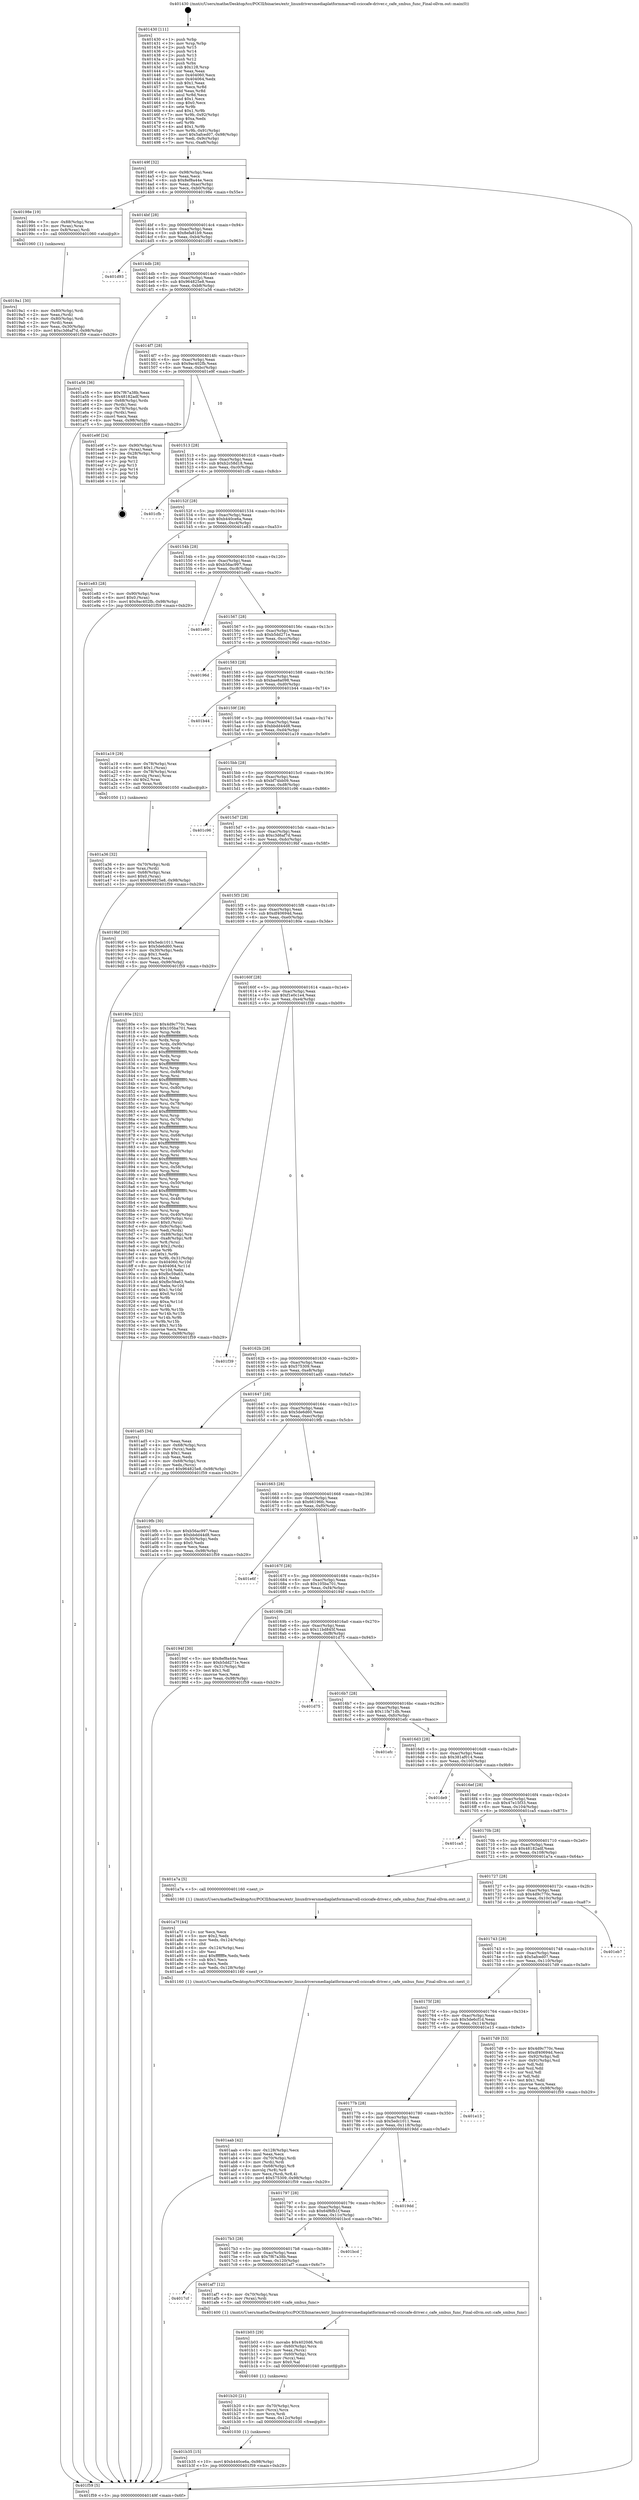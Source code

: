 digraph "0x401430" {
  label = "0x401430 (/mnt/c/Users/mathe/Desktop/tcc/POCII/binaries/extr_linuxdriversmediaplatformmarvell-cciccafe-driver.c_cafe_smbus_func_Final-ollvm.out::main(0))"
  labelloc = "t"
  node[shape=record]

  Entry [label="",width=0.3,height=0.3,shape=circle,fillcolor=black,style=filled]
  "0x40149f" [label="{
     0x40149f [32]\l
     | [instrs]\l
     &nbsp;&nbsp;0x40149f \<+6\>: mov -0x98(%rbp),%eax\l
     &nbsp;&nbsp;0x4014a5 \<+2\>: mov %eax,%ecx\l
     &nbsp;&nbsp;0x4014a7 \<+6\>: sub $0x8ef8a44e,%ecx\l
     &nbsp;&nbsp;0x4014ad \<+6\>: mov %eax,-0xac(%rbp)\l
     &nbsp;&nbsp;0x4014b3 \<+6\>: mov %ecx,-0xb0(%rbp)\l
     &nbsp;&nbsp;0x4014b9 \<+6\>: je 000000000040198e \<main+0x55e\>\l
  }"]
  "0x40198e" [label="{
     0x40198e [19]\l
     | [instrs]\l
     &nbsp;&nbsp;0x40198e \<+7\>: mov -0x88(%rbp),%rax\l
     &nbsp;&nbsp;0x401995 \<+3\>: mov (%rax),%rax\l
     &nbsp;&nbsp;0x401998 \<+4\>: mov 0x8(%rax),%rdi\l
     &nbsp;&nbsp;0x40199c \<+5\>: call 0000000000401060 \<atoi@plt\>\l
     | [calls]\l
     &nbsp;&nbsp;0x401060 \{1\} (unknown)\l
  }"]
  "0x4014bf" [label="{
     0x4014bf [28]\l
     | [instrs]\l
     &nbsp;&nbsp;0x4014bf \<+5\>: jmp 00000000004014c4 \<main+0x94\>\l
     &nbsp;&nbsp;0x4014c4 \<+6\>: mov -0xac(%rbp),%eax\l
     &nbsp;&nbsp;0x4014ca \<+5\>: sub $0x8efa81b9,%eax\l
     &nbsp;&nbsp;0x4014cf \<+6\>: mov %eax,-0xb4(%rbp)\l
     &nbsp;&nbsp;0x4014d5 \<+6\>: je 0000000000401d93 \<main+0x963\>\l
  }"]
  Exit [label="",width=0.3,height=0.3,shape=circle,fillcolor=black,style=filled,peripheries=2]
  "0x401d93" [label="{
     0x401d93\l
  }", style=dashed]
  "0x4014db" [label="{
     0x4014db [28]\l
     | [instrs]\l
     &nbsp;&nbsp;0x4014db \<+5\>: jmp 00000000004014e0 \<main+0xb0\>\l
     &nbsp;&nbsp;0x4014e0 \<+6\>: mov -0xac(%rbp),%eax\l
     &nbsp;&nbsp;0x4014e6 \<+5\>: sub $0x964825e8,%eax\l
     &nbsp;&nbsp;0x4014eb \<+6\>: mov %eax,-0xb8(%rbp)\l
     &nbsp;&nbsp;0x4014f1 \<+6\>: je 0000000000401a56 \<main+0x626\>\l
  }"]
  "0x401b35" [label="{
     0x401b35 [15]\l
     | [instrs]\l
     &nbsp;&nbsp;0x401b35 \<+10\>: movl $0xb440ce6a,-0x98(%rbp)\l
     &nbsp;&nbsp;0x401b3f \<+5\>: jmp 0000000000401f59 \<main+0xb29\>\l
  }"]
  "0x401a56" [label="{
     0x401a56 [36]\l
     | [instrs]\l
     &nbsp;&nbsp;0x401a56 \<+5\>: mov $0x7f67a38b,%eax\l
     &nbsp;&nbsp;0x401a5b \<+5\>: mov $0x48182adf,%ecx\l
     &nbsp;&nbsp;0x401a60 \<+4\>: mov -0x68(%rbp),%rdx\l
     &nbsp;&nbsp;0x401a64 \<+2\>: mov (%rdx),%esi\l
     &nbsp;&nbsp;0x401a66 \<+4\>: mov -0x78(%rbp),%rdx\l
     &nbsp;&nbsp;0x401a6a \<+2\>: cmp (%rdx),%esi\l
     &nbsp;&nbsp;0x401a6c \<+3\>: cmovl %ecx,%eax\l
     &nbsp;&nbsp;0x401a6f \<+6\>: mov %eax,-0x98(%rbp)\l
     &nbsp;&nbsp;0x401a75 \<+5\>: jmp 0000000000401f59 \<main+0xb29\>\l
  }"]
  "0x4014f7" [label="{
     0x4014f7 [28]\l
     | [instrs]\l
     &nbsp;&nbsp;0x4014f7 \<+5\>: jmp 00000000004014fc \<main+0xcc\>\l
     &nbsp;&nbsp;0x4014fc \<+6\>: mov -0xac(%rbp),%eax\l
     &nbsp;&nbsp;0x401502 \<+5\>: sub $0x9ac402fb,%eax\l
     &nbsp;&nbsp;0x401507 \<+6\>: mov %eax,-0xbc(%rbp)\l
     &nbsp;&nbsp;0x40150d \<+6\>: je 0000000000401e9f \<main+0xa6f\>\l
  }"]
  "0x401b20" [label="{
     0x401b20 [21]\l
     | [instrs]\l
     &nbsp;&nbsp;0x401b20 \<+4\>: mov -0x70(%rbp),%rcx\l
     &nbsp;&nbsp;0x401b24 \<+3\>: mov (%rcx),%rcx\l
     &nbsp;&nbsp;0x401b27 \<+3\>: mov %rcx,%rdi\l
     &nbsp;&nbsp;0x401b2a \<+6\>: mov %eax,-0x12c(%rbp)\l
     &nbsp;&nbsp;0x401b30 \<+5\>: call 0000000000401030 \<free@plt\>\l
     | [calls]\l
     &nbsp;&nbsp;0x401030 \{1\} (unknown)\l
  }"]
  "0x401e9f" [label="{
     0x401e9f [24]\l
     | [instrs]\l
     &nbsp;&nbsp;0x401e9f \<+7\>: mov -0x90(%rbp),%rax\l
     &nbsp;&nbsp;0x401ea6 \<+2\>: mov (%rax),%eax\l
     &nbsp;&nbsp;0x401ea8 \<+4\>: lea -0x28(%rbp),%rsp\l
     &nbsp;&nbsp;0x401eac \<+1\>: pop %rbx\l
     &nbsp;&nbsp;0x401ead \<+2\>: pop %r12\l
     &nbsp;&nbsp;0x401eaf \<+2\>: pop %r13\l
     &nbsp;&nbsp;0x401eb1 \<+2\>: pop %r14\l
     &nbsp;&nbsp;0x401eb3 \<+2\>: pop %r15\l
     &nbsp;&nbsp;0x401eb5 \<+1\>: pop %rbp\l
     &nbsp;&nbsp;0x401eb6 \<+1\>: ret\l
  }"]
  "0x401513" [label="{
     0x401513 [28]\l
     | [instrs]\l
     &nbsp;&nbsp;0x401513 \<+5\>: jmp 0000000000401518 \<main+0xe8\>\l
     &nbsp;&nbsp;0x401518 \<+6\>: mov -0xac(%rbp),%eax\l
     &nbsp;&nbsp;0x40151e \<+5\>: sub $0xb2c58d18,%eax\l
     &nbsp;&nbsp;0x401523 \<+6\>: mov %eax,-0xc0(%rbp)\l
     &nbsp;&nbsp;0x401529 \<+6\>: je 0000000000401cfb \<main+0x8cb\>\l
  }"]
  "0x401b03" [label="{
     0x401b03 [29]\l
     | [instrs]\l
     &nbsp;&nbsp;0x401b03 \<+10\>: movabs $0x4020d6,%rdi\l
     &nbsp;&nbsp;0x401b0d \<+4\>: mov -0x60(%rbp),%rcx\l
     &nbsp;&nbsp;0x401b11 \<+2\>: mov %eax,(%rcx)\l
     &nbsp;&nbsp;0x401b13 \<+4\>: mov -0x60(%rbp),%rcx\l
     &nbsp;&nbsp;0x401b17 \<+2\>: mov (%rcx),%esi\l
     &nbsp;&nbsp;0x401b19 \<+2\>: mov $0x0,%al\l
     &nbsp;&nbsp;0x401b1b \<+5\>: call 0000000000401040 \<printf@plt\>\l
     | [calls]\l
     &nbsp;&nbsp;0x401040 \{1\} (unknown)\l
  }"]
  "0x401cfb" [label="{
     0x401cfb\l
  }", style=dashed]
  "0x40152f" [label="{
     0x40152f [28]\l
     | [instrs]\l
     &nbsp;&nbsp;0x40152f \<+5\>: jmp 0000000000401534 \<main+0x104\>\l
     &nbsp;&nbsp;0x401534 \<+6\>: mov -0xac(%rbp),%eax\l
     &nbsp;&nbsp;0x40153a \<+5\>: sub $0xb440ce6a,%eax\l
     &nbsp;&nbsp;0x40153f \<+6\>: mov %eax,-0xc4(%rbp)\l
     &nbsp;&nbsp;0x401545 \<+6\>: je 0000000000401e83 \<main+0xa53\>\l
  }"]
  "0x4017cf" [label="{
     0x4017cf\l
  }", style=dashed]
  "0x401e83" [label="{
     0x401e83 [28]\l
     | [instrs]\l
     &nbsp;&nbsp;0x401e83 \<+7\>: mov -0x90(%rbp),%rax\l
     &nbsp;&nbsp;0x401e8a \<+6\>: movl $0x0,(%rax)\l
     &nbsp;&nbsp;0x401e90 \<+10\>: movl $0x9ac402fb,-0x98(%rbp)\l
     &nbsp;&nbsp;0x401e9a \<+5\>: jmp 0000000000401f59 \<main+0xb29\>\l
  }"]
  "0x40154b" [label="{
     0x40154b [28]\l
     | [instrs]\l
     &nbsp;&nbsp;0x40154b \<+5\>: jmp 0000000000401550 \<main+0x120\>\l
     &nbsp;&nbsp;0x401550 \<+6\>: mov -0xac(%rbp),%eax\l
     &nbsp;&nbsp;0x401556 \<+5\>: sub $0xb56ac997,%eax\l
     &nbsp;&nbsp;0x40155b \<+6\>: mov %eax,-0xc8(%rbp)\l
     &nbsp;&nbsp;0x401561 \<+6\>: je 0000000000401e60 \<main+0xa30\>\l
  }"]
  "0x401af7" [label="{
     0x401af7 [12]\l
     | [instrs]\l
     &nbsp;&nbsp;0x401af7 \<+4\>: mov -0x70(%rbp),%rax\l
     &nbsp;&nbsp;0x401afb \<+3\>: mov (%rax),%rdi\l
     &nbsp;&nbsp;0x401afe \<+5\>: call 0000000000401400 \<cafe_smbus_func\>\l
     | [calls]\l
     &nbsp;&nbsp;0x401400 \{1\} (/mnt/c/Users/mathe/Desktop/tcc/POCII/binaries/extr_linuxdriversmediaplatformmarvell-cciccafe-driver.c_cafe_smbus_func_Final-ollvm.out::cafe_smbus_func)\l
  }"]
  "0x401e60" [label="{
     0x401e60\l
  }", style=dashed]
  "0x401567" [label="{
     0x401567 [28]\l
     | [instrs]\l
     &nbsp;&nbsp;0x401567 \<+5\>: jmp 000000000040156c \<main+0x13c\>\l
     &nbsp;&nbsp;0x40156c \<+6\>: mov -0xac(%rbp),%eax\l
     &nbsp;&nbsp;0x401572 \<+5\>: sub $0xb5dd271e,%eax\l
     &nbsp;&nbsp;0x401577 \<+6\>: mov %eax,-0xcc(%rbp)\l
     &nbsp;&nbsp;0x40157d \<+6\>: je 000000000040196d \<main+0x53d\>\l
  }"]
  "0x4017b3" [label="{
     0x4017b3 [28]\l
     | [instrs]\l
     &nbsp;&nbsp;0x4017b3 \<+5\>: jmp 00000000004017b8 \<main+0x388\>\l
     &nbsp;&nbsp;0x4017b8 \<+6\>: mov -0xac(%rbp),%eax\l
     &nbsp;&nbsp;0x4017be \<+5\>: sub $0x7f67a38b,%eax\l
     &nbsp;&nbsp;0x4017c3 \<+6\>: mov %eax,-0x120(%rbp)\l
     &nbsp;&nbsp;0x4017c9 \<+6\>: je 0000000000401af7 \<main+0x6c7\>\l
  }"]
  "0x40196d" [label="{
     0x40196d\l
  }", style=dashed]
  "0x401583" [label="{
     0x401583 [28]\l
     | [instrs]\l
     &nbsp;&nbsp;0x401583 \<+5\>: jmp 0000000000401588 \<main+0x158\>\l
     &nbsp;&nbsp;0x401588 \<+6\>: mov -0xac(%rbp),%eax\l
     &nbsp;&nbsp;0x40158e \<+5\>: sub $0xbae8a098,%eax\l
     &nbsp;&nbsp;0x401593 \<+6\>: mov %eax,-0xd0(%rbp)\l
     &nbsp;&nbsp;0x401599 \<+6\>: je 0000000000401b44 \<main+0x714\>\l
  }"]
  "0x401bcd" [label="{
     0x401bcd\l
  }", style=dashed]
  "0x401b44" [label="{
     0x401b44\l
  }", style=dashed]
  "0x40159f" [label="{
     0x40159f [28]\l
     | [instrs]\l
     &nbsp;&nbsp;0x40159f \<+5\>: jmp 00000000004015a4 \<main+0x174\>\l
     &nbsp;&nbsp;0x4015a4 \<+6\>: mov -0xac(%rbp),%eax\l
     &nbsp;&nbsp;0x4015aa \<+5\>: sub $0xbbdd44d8,%eax\l
     &nbsp;&nbsp;0x4015af \<+6\>: mov %eax,-0xd4(%rbp)\l
     &nbsp;&nbsp;0x4015b5 \<+6\>: je 0000000000401a19 \<main+0x5e9\>\l
  }"]
  "0x401797" [label="{
     0x401797 [28]\l
     | [instrs]\l
     &nbsp;&nbsp;0x401797 \<+5\>: jmp 000000000040179c \<main+0x36c\>\l
     &nbsp;&nbsp;0x40179c \<+6\>: mov -0xac(%rbp),%eax\l
     &nbsp;&nbsp;0x4017a2 \<+5\>: sub $0x64f6fb1f,%eax\l
     &nbsp;&nbsp;0x4017a7 \<+6\>: mov %eax,-0x11c(%rbp)\l
     &nbsp;&nbsp;0x4017ad \<+6\>: je 0000000000401bcd \<main+0x79d\>\l
  }"]
  "0x401a19" [label="{
     0x401a19 [29]\l
     | [instrs]\l
     &nbsp;&nbsp;0x401a19 \<+4\>: mov -0x78(%rbp),%rax\l
     &nbsp;&nbsp;0x401a1d \<+6\>: movl $0x1,(%rax)\l
     &nbsp;&nbsp;0x401a23 \<+4\>: mov -0x78(%rbp),%rax\l
     &nbsp;&nbsp;0x401a27 \<+3\>: movslq (%rax),%rax\l
     &nbsp;&nbsp;0x401a2a \<+4\>: shl $0x2,%rax\l
     &nbsp;&nbsp;0x401a2e \<+3\>: mov %rax,%rdi\l
     &nbsp;&nbsp;0x401a31 \<+5\>: call 0000000000401050 \<malloc@plt\>\l
     | [calls]\l
     &nbsp;&nbsp;0x401050 \{1\} (unknown)\l
  }"]
  "0x4015bb" [label="{
     0x4015bb [28]\l
     | [instrs]\l
     &nbsp;&nbsp;0x4015bb \<+5\>: jmp 00000000004015c0 \<main+0x190\>\l
     &nbsp;&nbsp;0x4015c0 \<+6\>: mov -0xac(%rbp),%eax\l
     &nbsp;&nbsp;0x4015c6 \<+5\>: sub $0xbf74bb09,%eax\l
     &nbsp;&nbsp;0x4015cb \<+6\>: mov %eax,-0xd8(%rbp)\l
     &nbsp;&nbsp;0x4015d1 \<+6\>: je 0000000000401c96 \<main+0x866\>\l
  }"]
  "0x4019dd" [label="{
     0x4019dd\l
  }", style=dashed]
  "0x401c96" [label="{
     0x401c96\l
  }", style=dashed]
  "0x4015d7" [label="{
     0x4015d7 [28]\l
     | [instrs]\l
     &nbsp;&nbsp;0x4015d7 \<+5\>: jmp 00000000004015dc \<main+0x1ac\>\l
     &nbsp;&nbsp;0x4015dc \<+6\>: mov -0xac(%rbp),%eax\l
     &nbsp;&nbsp;0x4015e2 \<+5\>: sub $0xc3d6af7d,%eax\l
     &nbsp;&nbsp;0x4015e7 \<+6\>: mov %eax,-0xdc(%rbp)\l
     &nbsp;&nbsp;0x4015ed \<+6\>: je 00000000004019bf \<main+0x58f\>\l
  }"]
  "0x40177b" [label="{
     0x40177b [28]\l
     | [instrs]\l
     &nbsp;&nbsp;0x40177b \<+5\>: jmp 0000000000401780 \<main+0x350\>\l
     &nbsp;&nbsp;0x401780 \<+6\>: mov -0xac(%rbp),%eax\l
     &nbsp;&nbsp;0x401786 \<+5\>: sub $0x5edc1011,%eax\l
     &nbsp;&nbsp;0x40178b \<+6\>: mov %eax,-0x118(%rbp)\l
     &nbsp;&nbsp;0x401791 \<+6\>: je 00000000004019dd \<main+0x5ad\>\l
  }"]
  "0x4019bf" [label="{
     0x4019bf [30]\l
     | [instrs]\l
     &nbsp;&nbsp;0x4019bf \<+5\>: mov $0x5edc1011,%eax\l
     &nbsp;&nbsp;0x4019c4 \<+5\>: mov $0x5de6d60,%ecx\l
     &nbsp;&nbsp;0x4019c9 \<+3\>: mov -0x30(%rbp),%edx\l
     &nbsp;&nbsp;0x4019cc \<+3\>: cmp $0x1,%edx\l
     &nbsp;&nbsp;0x4019cf \<+3\>: cmovl %ecx,%eax\l
     &nbsp;&nbsp;0x4019d2 \<+6\>: mov %eax,-0x98(%rbp)\l
     &nbsp;&nbsp;0x4019d8 \<+5\>: jmp 0000000000401f59 \<main+0xb29\>\l
  }"]
  "0x4015f3" [label="{
     0x4015f3 [28]\l
     | [instrs]\l
     &nbsp;&nbsp;0x4015f3 \<+5\>: jmp 00000000004015f8 \<main+0x1c8\>\l
     &nbsp;&nbsp;0x4015f8 \<+6\>: mov -0xac(%rbp),%eax\l
     &nbsp;&nbsp;0x4015fe \<+5\>: sub $0xdf40694d,%eax\l
     &nbsp;&nbsp;0x401603 \<+6\>: mov %eax,-0xe0(%rbp)\l
     &nbsp;&nbsp;0x401609 \<+6\>: je 000000000040180e \<main+0x3de\>\l
  }"]
  "0x401e13" [label="{
     0x401e13\l
  }", style=dashed]
  "0x40180e" [label="{
     0x40180e [321]\l
     | [instrs]\l
     &nbsp;&nbsp;0x40180e \<+5\>: mov $0x4d9c770c,%eax\l
     &nbsp;&nbsp;0x401813 \<+5\>: mov $0x105ba701,%ecx\l
     &nbsp;&nbsp;0x401818 \<+3\>: mov %rsp,%rdx\l
     &nbsp;&nbsp;0x40181b \<+4\>: add $0xfffffffffffffff0,%rdx\l
     &nbsp;&nbsp;0x40181f \<+3\>: mov %rdx,%rsp\l
     &nbsp;&nbsp;0x401822 \<+7\>: mov %rdx,-0x90(%rbp)\l
     &nbsp;&nbsp;0x401829 \<+3\>: mov %rsp,%rdx\l
     &nbsp;&nbsp;0x40182c \<+4\>: add $0xfffffffffffffff0,%rdx\l
     &nbsp;&nbsp;0x401830 \<+3\>: mov %rdx,%rsp\l
     &nbsp;&nbsp;0x401833 \<+3\>: mov %rsp,%rsi\l
     &nbsp;&nbsp;0x401836 \<+4\>: add $0xfffffffffffffff0,%rsi\l
     &nbsp;&nbsp;0x40183a \<+3\>: mov %rsi,%rsp\l
     &nbsp;&nbsp;0x40183d \<+7\>: mov %rsi,-0x88(%rbp)\l
     &nbsp;&nbsp;0x401844 \<+3\>: mov %rsp,%rsi\l
     &nbsp;&nbsp;0x401847 \<+4\>: add $0xfffffffffffffff0,%rsi\l
     &nbsp;&nbsp;0x40184b \<+3\>: mov %rsi,%rsp\l
     &nbsp;&nbsp;0x40184e \<+4\>: mov %rsi,-0x80(%rbp)\l
     &nbsp;&nbsp;0x401852 \<+3\>: mov %rsp,%rsi\l
     &nbsp;&nbsp;0x401855 \<+4\>: add $0xfffffffffffffff0,%rsi\l
     &nbsp;&nbsp;0x401859 \<+3\>: mov %rsi,%rsp\l
     &nbsp;&nbsp;0x40185c \<+4\>: mov %rsi,-0x78(%rbp)\l
     &nbsp;&nbsp;0x401860 \<+3\>: mov %rsp,%rsi\l
     &nbsp;&nbsp;0x401863 \<+4\>: add $0xfffffffffffffff0,%rsi\l
     &nbsp;&nbsp;0x401867 \<+3\>: mov %rsi,%rsp\l
     &nbsp;&nbsp;0x40186a \<+4\>: mov %rsi,-0x70(%rbp)\l
     &nbsp;&nbsp;0x40186e \<+3\>: mov %rsp,%rsi\l
     &nbsp;&nbsp;0x401871 \<+4\>: add $0xfffffffffffffff0,%rsi\l
     &nbsp;&nbsp;0x401875 \<+3\>: mov %rsi,%rsp\l
     &nbsp;&nbsp;0x401878 \<+4\>: mov %rsi,-0x68(%rbp)\l
     &nbsp;&nbsp;0x40187c \<+3\>: mov %rsp,%rsi\l
     &nbsp;&nbsp;0x40187f \<+4\>: add $0xfffffffffffffff0,%rsi\l
     &nbsp;&nbsp;0x401883 \<+3\>: mov %rsi,%rsp\l
     &nbsp;&nbsp;0x401886 \<+4\>: mov %rsi,-0x60(%rbp)\l
     &nbsp;&nbsp;0x40188a \<+3\>: mov %rsp,%rsi\l
     &nbsp;&nbsp;0x40188d \<+4\>: add $0xfffffffffffffff0,%rsi\l
     &nbsp;&nbsp;0x401891 \<+3\>: mov %rsi,%rsp\l
     &nbsp;&nbsp;0x401894 \<+4\>: mov %rsi,-0x58(%rbp)\l
     &nbsp;&nbsp;0x401898 \<+3\>: mov %rsp,%rsi\l
     &nbsp;&nbsp;0x40189b \<+4\>: add $0xfffffffffffffff0,%rsi\l
     &nbsp;&nbsp;0x40189f \<+3\>: mov %rsi,%rsp\l
     &nbsp;&nbsp;0x4018a2 \<+4\>: mov %rsi,-0x50(%rbp)\l
     &nbsp;&nbsp;0x4018a6 \<+3\>: mov %rsp,%rsi\l
     &nbsp;&nbsp;0x4018a9 \<+4\>: add $0xfffffffffffffff0,%rsi\l
     &nbsp;&nbsp;0x4018ad \<+3\>: mov %rsi,%rsp\l
     &nbsp;&nbsp;0x4018b0 \<+4\>: mov %rsi,-0x48(%rbp)\l
     &nbsp;&nbsp;0x4018b4 \<+3\>: mov %rsp,%rsi\l
     &nbsp;&nbsp;0x4018b7 \<+4\>: add $0xfffffffffffffff0,%rsi\l
     &nbsp;&nbsp;0x4018bb \<+3\>: mov %rsi,%rsp\l
     &nbsp;&nbsp;0x4018be \<+4\>: mov %rsi,-0x40(%rbp)\l
     &nbsp;&nbsp;0x4018c2 \<+7\>: mov -0x90(%rbp),%rsi\l
     &nbsp;&nbsp;0x4018c9 \<+6\>: movl $0x0,(%rsi)\l
     &nbsp;&nbsp;0x4018cf \<+6\>: mov -0x9c(%rbp),%edi\l
     &nbsp;&nbsp;0x4018d5 \<+2\>: mov %edi,(%rdx)\l
     &nbsp;&nbsp;0x4018d7 \<+7\>: mov -0x88(%rbp),%rsi\l
     &nbsp;&nbsp;0x4018de \<+7\>: mov -0xa8(%rbp),%r8\l
     &nbsp;&nbsp;0x4018e5 \<+3\>: mov %r8,(%rsi)\l
     &nbsp;&nbsp;0x4018e8 \<+3\>: cmpl $0x2,(%rdx)\l
     &nbsp;&nbsp;0x4018eb \<+4\>: setne %r9b\l
     &nbsp;&nbsp;0x4018ef \<+4\>: and $0x1,%r9b\l
     &nbsp;&nbsp;0x4018f3 \<+4\>: mov %r9b,-0x31(%rbp)\l
     &nbsp;&nbsp;0x4018f7 \<+8\>: mov 0x404060,%r10d\l
     &nbsp;&nbsp;0x4018ff \<+8\>: mov 0x404064,%r11d\l
     &nbsp;&nbsp;0x401907 \<+3\>: mov %r10d,%ebx\l
     &nbsp;&nbsp;0x40190a \<+6\>: sub $0xfbc59a63,%ebx\l
     &nbsp;&nbsp;0x401910 \<+3\>: sub $0x1,%ebx\l
     &nbsp;&nbsp;0x401913 \<+6\>: add $0xfbc59a63,%ebx\l
     &nbsp;&nbsp;0x401919 \<+4\>: imul %ebx,%r10d\l
     &nbsp;&nbsp;0x40191d \<+4\>: and $0x1,%r10d\l
     &nbsp;&nbsp;0x401921 \<+4\>: cmp $0x0,%r10d\l
     &nbsp;&nbsp;0x401925 \<+4\>: sete %r9b\l
     &nbsp;&nbsp;0x401929 \<+4\>: cmp $0xa,%r11d\l
     &nbsp;&nbsp;0x40192d \<+4\>: setl %r14b\l
     &nbsp;&nbsp;0x401931 \<+3\>: mov %r9b,%r15b\l
     &nbsp;&nbsp;0x401934 \<+3\>: and %r14b,%r15b\l
     &nbsp;&nbsp;0x401937 \<+3\>: xor %r14b,%r9b\l
     &nbsp;&nbsp;0x40193a \<+3\>: or %r9b,%r15b\l
     &nbsp;&nbsp;0x40193d \<+4\>: test $0x1,%r15b\l
     &nbsp;&nbsp;0x401941 \<+3\>: cmovne %ecx,%eax\l
     &nbsp;&nbsp;0x401944 \<+6\>: mov %eax,-0x98(%rbp)\l
     &nbsp;&nbsp;0x40194a \<+5\>: jmp 0000000000401f59 \<main+0xb29\>\l
  }"]
  "0x40160f" [label="{
     0x40160f [28]\l
     | [instrs]\l
     &nbsp;&nbsp;0x40160f \<+5\>: jmp 0000000000401614 \<main+0x1e4\>\l
     &nbsp;&nbsp;0x401614 \<+6\>: mov -0xac(%rbp),%eax\l
     &nbsp;&nbsp;0x40161a \<+5\>: sub $0xf1e0c1e4,%eax\l
     &nbsp;&nbsp;0x40161f \<+6\>: mov %eax,-0xe4(%rbp)\l
     &nbsp;&nbsp;0x401625 \<+6\>: je 0000000000401f39 \<main+0xb09\>\l
  }"]
  "0x401aab" [label="{
     0x401aab [42]\l
     | [instrs]\l
     &nbsp;&nbsp;0x401aab \<+6\>: mov -0x128(%rbp),%ecx\l
     &nbsp;&nbsp;0x401ab1 \<+3\>: imul %eax,%ecx\l
     &nbsp;&nbsp;0x401ab4 \<+4\>: mov -0x70(%rbp),%rdi\l
     &nbsp;&nbsp;0x401ab8 \<+3\>: mov (%rdi),%rdi\l
     &nbsp;&nbsp;0x401abb \<+4\>: mov -0x68(%rbp),%r8\l
     &nbsp;&nbsp;0x401abf \<+3\>: movslq (%r8),%r8\l
     &nbsp;&nbsp;0x401ac2 \<+4\>: mov %ecx,(%rdi,%r8,4)\l
     &nbsp;&nbsp;0x401ac6 \<+10\>: movl $0x575309,-0x98(%rbp)\l
     &nbsp;&nbsp;0x401ad0 \<+5\>: jmp 0000000000401f59 \<main+0xb29\>\l
  }"]
  "0x401f39" [label="{
     0x401f39\l
  }", style=dashed]
  "0x40162b" [label="{
     0x40162b [28]\l
     | [instrs]\l
     &nbsp;&nbsp;0x40162b \<+5\>: jmp 0000000000401630 \<main+0x200\>\l
     &nbsp;&nbsp;0x401630 \<+6\>: mov -0xac(%rbp),%eax\l
     &nbsp;&nbsp;0x401636 \<+5\>: sub $0x575309,%eax\l
     &nbsp;&nbsp;0x40163b \<+6\>: mov %eax,-0xe8(%rbp)\l
     &nbsp;&nbsp;0x401641 \<+6\>: je 0000000000401ad5 \<main+0x6a5\>\l
  }"]
  "0x401a7f" [label="{
     0x401a7f [44]\l
     | [instrs]\l
     &nbsp;&nbsp;0x401a7f \<+2\>: xor %ecx,%ecx\l
     &nbsp;&nbsp;0x401a81 \<+5\>: mov $0x2,%edx\l
     &nbsp;&nbsp;0x401a86 \<+6\>: mov %edx,-0x124(%rbp)\l
     &nbsp;&nbsp;0x401a8c \<+1\>: cltd\l
     &nbsp;&nbsp;0x401a8d \<+6\>: mov -0x124(%rbp),%esi\l
     &nbsp;&nbsp;0x401a93 \<+2\>: idiv %esi\l
     &nbsp;&nbsp;0x401a95 \<+6\>: imul $0xfffffffe,%edx,%edx\l
     &nbsp;&nbsp;0x401a9b \<+3\>: sub $0x1,%ecx\l
     &nbsp;&nbsp;0x401a9e \<+2\>: sub %ecx,%edx\l
     &nbsp;&nbsp;0x401aa0 \<+6\>: mov %edx,-0x128(%rbp)\l
     &nbsp;&nbsp;0x401aa6 \<+5\>: call 0000000000401160 \<next_i\>\l
     | [calls]\l
     &nbsp;&nbsp;0x401160 \{1\} (/mnt/c/Users/mathe/Desktop/tcc/POCII/binaries/extr_linuxdriversmediaplatformmarvell-cciccafe-driver.c_cafe_smbus_func_Final-ollvm.out::next_i)\l
  }"]
  "0x401ad5" [label="{
     0x401ad5 [34]\l
     | [instrs]\l
     &nbsp;&nbsp;0x401ad5 \<+2\>: xor %eax,%eax\l
     &nbsp;&nbsp;0x401ad7 \<+4\>: mov -0x68(%rbp),%rcx\l
     &nbsp;&nbsp;0x401adb \<+2\>: mov (%rcx),%edx\l
     &nbsp;&nbsp;0x401add \<+3\>: sub $0x1,%eax\l
     &nbsp;&nbsp;0x401ae0 \<+2\>: sub %eax,%edx\l
     &nbsp;&nbsp;0x401ae2 \<+4\>: mov -0x68(%rbp),%rcx\l
     &nbsp;&nbsp;0x401ae6 \<+2\>: mov %edx,(%rcx)\l
     &nbsp;&nbsp;0x401ae8 \<+10\>: movl $0x964825e8,-0x98(%rbp)\l
     &nbsp;&nbsp;0x401af2 \<+5\>: jmp 0000000000401f59 \<main+0xb29\>\l
  }"]
  "0x401647" [label="{
     0x401647 [28]\l
     | [instrs]\l
     &nbsp;&nbsp;0x401647 \<+5\>: jmp 000000000040164c \<main+0x21c\>\l
     &nbsp;&nbsp;0x40164c \<+6\>: mov -0xac(%rbp),%eax\l
     &nbsp;&nbsp;0x401652 \<+5\>: sub $0x5de6d60,%eax\l
     &nbsp;&nbsp;0x401657 \<+6\>: mov %eax,-0xec(%rbp)\l
     &nbsp;&nbsp;0x40165d \<+6\>: je 00000000004019fb \<main+0x5cb\>\l
  }"]
  "0x401a36" [label="{
     0x401a36 [32]\l
     | [instrs]\l
     &nbsp;&nbsp;0x401a36 \<+4\>: mov -0x70(%rbp),%rdi\l
     &nbsp;&nbsp;0x401a3a \<+3\>: mov %rax,(%rdi)\l
     &nbsp;&nbsp;0x401a3d \<+4\>: mov -0x68(%rbp),%rax\l
     &nbsp;&nbsp;0x401a41 \<+6\>: movl $0x0,(%rax)\l
     &nbsp;&nbsp;0x401a47 \<+10\>: movl $0x964825e8,-0x98(%rbp)\l
     &nbsp;&nbsp;0x401a51 \<+5\>: jmp 0000000000401f59 \<main+0xb29\>\l
  }"]
  "0x4019fb" [label="{
     0x4019fb [30]\l
     | [instrs]\l
     &nbsp;&nbsp;0x4019fb \<+5\>: mov $0xb56ac997,%eax\l
     &nbsp;&nbsp;0x401a00 \<+5\>: mov $0xbbdd44d8,%ecx\l
     &nbsp;&nbsp;0x401a05 \<+3\>: mov -0x30(%rbp),%edx\l
     &nbsp;&nbsp;0x401a08 \<+3\>: cmp $0x0,%edx\l
     &nbsp;&nbsp;0x401a0b \<+3\>: cmove %ecx,%eax\l
     &nbsp;&nbsp;0x401a0e \<+6\>: mov %eax,-0x98(%rbp)\l
     &nbsp;&nbsp;0x401a14 \<+5\>: jmp 0000000000401f59 \<main+0xb29\>\l
  }"]
  "0x401663" [label="{
     0x401663 [28]\l
     | [instrs]\l
     &nbsp;&nbsp;0x401663 \<+5\>: jmp 0000000000401668 \<main+0x238\>\l
     &nbsp;&nbsp;0x401668 \<+6\>: mov -0xac(%rbp),%eax\l
     &nbsp;&nbsp;0x40166e \<+5\>: sub $0x66196fc,%eax\l
     &nbsp;&nbsp;0x401673 \<+6\>: mov %eax,-0xf0(%rbp)\l
     &nbsp;&nbsp;0x401679 \<+6\>: je 0000000000401e6f \<main+0xa3f\>\l
  }"]
  "0x4019a1" [label="{
     0x4019a1 [30]\l
     | [instrs]\l
     &nbsp;&nbsp;0x4019a1 \<+4\>: mov -0x80(%rbp),%rdi\l
     &nbsp;&nbsp;0x4019a5 \<+2\>: mov %eax,(%rdi)\l
     &nbsp;&nbsp;0x4019a7 \<+4\>: mov -0x80(%rbp),%rdi\l
     &nbsp;&nbsp;0x4019ab \<+2\>: mov (%rdi),%eax\l
     &nbsp;&nbsp;0x4019ad \<+3\>: mov %eax,-0x30(%rbp)\l
     &nbsp;&nbsp;0x4019b0 \<+10\>: movl $0xc3d6af7d,-0x98(%rbp)\l
     &nbsp;&nbsp;0x4019ba \<+5\>: jmp 0000000000401f59 \<main+0xb29\>\l
  }"]
  "0x401e6f" [label="{
     0x401e6f\l
  }", style=dashed]
  "0x40167f" [label="{
     0x40167f [28]\l
     | [instrs]\l
     &nbsp;&nbsp;0x40167f \<+5\>: jmp 0000000000401684 \<main+0x254\>\l
     &nbsp;&nbsp;0x401684 \<+6\>: mov -0xac(%rbp),%eax\l
     &nbsp;&nbsp;0x40168a \<+5\>: sub $0x105ba701,%eax\l
     &nbsp;&nbsp;0x40168f \<+6\>: mov %eax,-0xf4(%rbp)\l
     &nbsp;&nbsp;0x401695 \<+6\>: je 000000000040194f \<main+0x51f\>\l
  }"]
  "0x401430" [label="{
     0x401430 [111]\l
     | [instrs]\l
     &nbsp;&nbsp;0x401430 \<+1\>: push %rbp\l
     &nbsp;&nbsp;0x401431 \<+3\>: mov %rsp,%rbp\l
     &nbsp;&nbsp;0x401434 \<+2\>: push %r15\l
     &nbsp;&nbsp;0x401436 \<+2\>: push %r14\l
     &nbsp;&nbsp;0x401438 \<+2\>: push %r13\l
     &nbsp;&nbsp;0x40143a \<+2\>: push %r12\l
     &nbsp;&nbsp;0x40143c \<+1\>: push %rbx\l
     &nbsp;&nbsp;0x40143d \<+7\>: sub $0x128,%rsp\l
     &nbsp;&nbsp;0x401444 \<+2\>: xor %eax,%eax\l
     &nbsp;&nbsp;0x401446 \<+7\>: mov 0x404060,%ecx\l
     &nbsp;&nbsp;0x40144d \<+7\>: mov 0x404064,%edx\l
     &nbsp;&nbsp;0x401454 \<+3\>: sub $0x1,%eax\l
     &nbsp;&nbsp;0x401457 \<+3\>: mov %ecx,%r8d\l
     &nbsp;&nbsp;0x40145a \<+3\>: add %eax,%r8d\l
     &nbsp;&nbsp;0x40145d \<+4\>: imul %r8d,%ecx\l
     &nbsp;&nbsp;0x401461 \<+3\>: and $0x1,%ecx\l
     &nbsp;&nbsp;0x401464 \<+3\>: cmp $0x0,%ecx\l
     &nbsp;&nbsp;0x401467 \<+4\>: sete %r9b\l
     &nbsp;&nbsp;0x40146b \<+4\>: and $0x1,%r9b\l
     &nbsp;&nbsp;0x40146f \<+7\>: mov %r9b,-0x92(%rbp)\l
     &nbsp;&nbsp;0x401476 \<+3\>: cmp $0xa,%edx\l
     &nbsp;&nbsp;0x401479 \<+4\>: setl %r9b\l
     &nbsp;&nbsp;0x40147d \<+4\>: and $0x1,%r9b\l
     &nbsp;&nbsp;0x401481 \<+7\>: mov %r9b,-0x91(%rbp)\l
     &nbsp;&nbsp;0x401488 \<+10\>: movl $0x5afced07,-0x98(%rbp)\l
     &nbsp;&nbsp;0x401492 \<+6\>: mov %edi,-0x9c(%rbp)\l
     &nbsp;&nbsp;0x401498 \<+7\>: mov %rsi,-0xa8(%rbp)\l
  }"]
  "0x40194f" [label="{
     0x40194f [30]\l
     | [instrs]\l
     &nbsp;&nbsp;0x40194f \<+5\>: mov $0x8ef8a44e,%eax\l
     &nbsp;&nbsp;0x401954 \<+5\>: mov $0xb5dd271e,%ecx\l
     &nbsp;&nbsp;0x401959 \<+3\>: mov -0x31(%rbp),%dl\l
     &nbsp;&nbsp;0x40195c \<+3\>: test $0x1,%dl\l
     &nbsp;&nbsp;0x40195f \<+3\>: cmovne %ecx,%eax\l
     &nbsp;&nbsp;0x401962 \<+6\>: mov %eax,-0x98(%rbp)\l
     &nbsp;&nbsp;0x401968 \<+5\>: jmp 0000000000401f59 \<main+0xb29\>\l
  }"]
  "0x40169b" [label="{
     0x40169b [28]\l
     | [instrs]\l
     &nbsp;&nbsp;0x40169b \<+5\>: jmp 00000000004016a0 \<main+0x270\>\l
     &nbsp;&nbsp;0x4016a0 \<+6\>: mov -0xac(%rbp),%eax\l
     &nbsp;&nbsp;0x4016a6 \<+5\>: sub $0x11bd845f,%eax\l
     &nbsp;&nbsp;0x4016ab \<+6\>: mov %eax,-0xf8(%rbp)\l
     &nbsp;&nbsp;0x4016b1 \<+6\>: je 0000000000401d75 \<main+0x945\>\l
  }"]
  "0x401f59" [label="{
     0x401f59 [5]\l
     | [instrs]\l
     &nbsp;&nbsp;0x401f59 \<+5\>: jmp 000000000040149f \<main+0x6f\>\l
  }"]
  "0x401d75" [label="{
     0x401d75\l
  }", style=dashed]
  "0x4016b7" [label="{
     0x4016b7 [28]\l
     | [instrs]\l
     &nbsp;&nbsp;0x4016b7 \<+5\>: jmp 00000000004016bc \<main+0x28c\>\l
     &nbsp;&nbsp;0x4016bc \<+6\>: mov -0xac(%rbp),%eax\l
     &nbsp;&nbsp;0x4016c2 \<+5\>: sub $0x11fa71db,%eax\l
     &nbsp;&nbsp;0x4016c7 \<+6\>: mov %eax,-0xfc(%rbp)\l
     &nbsp;&nbsp;0x4016cd \<+6\>: je 0000000000401efc \<main+0xacc\>\l
  }"]
  "0x40175f" [label="{
     0x40175f [28]\l
     | [instrs]\l
     &nbsp;&nbsp;0x40175f \<+5\>: jmp 0000000000401764 \<main+0x334\>\l
     &nbsp;&nbsp;0x401764 \<+6\>: mov -0xac(%rbp),%eax\l
     &nbsp;&nbsp;0x40176a \<+5\>: sub $0x5de6cf1d,%eax\l
     &nbsp;&nbsp;0x40176f \<+6\>: mov %eax,-0x114(%rbp)\l
     &nbsp;&nbsp;0x401775 \<+6\>: je 0000000000401e13 \<main+0x9e3\>\l
  }"]
  "0x401efc" [label="{
     0x401efc\l
  }", style=dashed]
  "0x4016d3" [label="{
     0x4016d3 [28]\l
     | [instrs]\l
     &nbsp;&nbsp;0x4016d3 \<+5\>: jmp 00000000004016d8 \<main+0x2a8\>\l
     &nbsp;&nbsp;0x4016d8 \<+6\>: mov -0xac(%rbp),%eax\l
     &nbsp;&nbsp;0x4016de \<+5\>: sub $0x381af014,%eax\l
     &nbsp;&nbsp;0x4016e3 \<+6\>: mov %eax,-0x100(%rbp)\l
     &nbsp;&nbsp;0x4016e9 \<+6\>: je 0000000000401de9 \<main+0x9b9\>\l
  }"]
  "0x4017d9" [label="{
     0x4017d9 [53]\l
     | [instrs]\l
     &nbsp;&nbsp;0x4017d9 \<+5\>: mov $0x4d9c770c,%eax\l
     &nbsp;&nbsp;0x4017de \<+5\>: mov $0xdf40694d,%ecx\l
     &nbsp;&nbsp;0x4017e3 \<+6\>: mov -0x92(%rbp),%dl\l
     &nbsp;&nbsp;0x4017e9 \<+7\>: mov -0x91(%rbp),%sil\l
     &nbsp;&nbsp;0x4017f0 \<+3\>: mov %dl,%dil\l
     &nbsp;&nbsp;0x4017f3 \<+3\>: and %sil,%dil\l
     &nbsp;&nbsp;0x4017f6 \<+3\>: xor %sil,%dl\l
     &nbsp;&nbsp;0x4017f9 \<+3\>: or %dl,%dil\l
     &nbsp;&nbsp;0x4017fc \<+4\>: test $0x1,%dil\l
     &nbsp;&nbsp;0x401800 \<+3\>: cmovne %ecx,%eax\l
     &nbsp;&nbsp;0x401803 \<+6\>: mov %eax,-0x98(%rbp)\l
     &nbsp;&nbsp;0x401809 \<+5\>: jmp 0000000000401f59 \<main+0xb29\>\l
  }"]
  "0x401de9" [label="{
     0x401de9\l
  }", style=dashed]
  "0x4016ef" [label="{
     0x4016ef [28]\l
     | [instrs]\l
     &nbsp;&nbsp;0x4016ef \<+5\>: jmp 00000000004016f4 \<main+0x2c4\>\l
     &nbsp;&nbsp;0x4016f4 \<+6\>: mov -0xac(%rbp),%eax\l
     &nbsp;&nbsp;0x4016fa \<+5\>: sub $0x47e15f33,%eax\l
     &nbsp;&nbsp;0x4016ff \<+6\>: mov %eax,-0x104(%rbp)\l
     &nbsp;&nbsp;0x401705 \<+6\>: je 0000000000401ca5 \<main+0x875\>\l
  }"]
  "0x401743" [label="{
     0x401743 [28]\l
     | [instrs]\l
     &nbsp;&nbsp;0x401743 \<+5\>: jmp 0000000000401748 \<main+0x318\>\l
     &nbsp;&nbsp;0x401748 \<+6\>: mov -0xac(%rbp),%eax\l
     &nbsp;&nbsp;0x40174e \<+5\>: sub $0x5afced07,%eax\l
     &nbsp;&nbsp;0x401753 \<+6\>: mov %eax,-0x110(%rbp)\l
     &nbsp;&nbsp;0x401759 \<+6\>: je 00000000004017d9 \<main+0x3a9\>\l
  }"]
  "0x401ca5" [label="{
     0x401ca5\l
  }", style=dashed]
  "0x40170b" [label="{
     0x40170b [28]\l
     | [instrs]\l
     &nbsp;&nbsp;0x40170b \<+5\>: jmp 0000000000401710 \<main+0x2e0\>\l
     &nbsp;&nbsp;0x401710 \<+6\>: mov -0xac(%rbp),%eax\l
     &nbsp;&nbsp;0x401716 \<+5\>: sub $0x48182adf,%eax\l
     &nbsp;&nbsp;0x40171b \<+6\>: mov %eax,-0x108(%rbp)\l
     &nbsp;&nbsp;0x401721 \<+6\>: je 0000000000401a7a \<main+0x64a\>\l
  }"]
  "0x401eb7" [label="{
     0x401eb7\l
  }", style=dashed]
  "0x401a7a" [label="{
     0x401a7a [5]\l
     | [instrs]\l
     &nbsp;&nbsp;0x401a7a \<+5\>: call 0000000000401160 \<next_i\>\l
     | [calls]\l
     &nbsp;&nbsp;0x401160 \{1\} (/mnt/c/Users/mathe/Desktop/tcc/POCII/binaries/extr_linuxdriversmediaplatformmarvell-cciccafe-driver.c_cafe_smbus_func_Final-ollvm.out::next_i)\l
  }"]
  "0x401727" [label="{
     0x401727 [28]\l
     | [instrs]\l
     &nbsp;&nbsp;0x401727 \<+5\>: jmp 000000000040172c \<main+0x2fc\>\l
     &nbsp;&nbsp;0x40172c \<+6\>: mov -0xac(%rbp),%eax\l
     &nbsp;&nbsp;0x401732 \<+5\>: sub $0x4d9c770c,%eax\l
     &nbsp;&nbsp;0x401737 \<+6\>: mov %eax,-0x10c(%rbp)\l
     &nbsp;&nbsp;0x40173d \<+6\>: je 0000000000401eb7 \<main+0xa87\>\l
  }"]
  Entry -> "0x401430" [label=" 1"]
  "0x40149f" -> "0x40198e" [label=" 1"]
  "0x40149f" -> "0x4014bf" [label=" 13"]
  "0x401e9f" -> Exit [label=" 1"]
  "0x4014bf" -> "0x401d93" [label=" 0"]
  "0x4014bf" -> "0x4014db" [label=" 13"]
  "0x401e83" -> "0x401f59" [label=" 1"]
  "0x4014db" -> "0x401a56" [label=" 2"]
  "0x4014db" -> "0x4014f7" [label=" 11"]
  "0x401b35" -> "0x401f59" [label=" 1"]
  "0x4014f7" -> "0x401e9f" [label=" 1"]
  "0x4014f7" -> "0x401513" [label=" 10"]
  "0x401b20" -> "0x401b35" [label=" 1"]
  "0x401513" -> "0x401cfb" [label=" 0"]
  "0x401513" -> "0x40152f" [label=" 10"]
  "0x401b03" -> "0x401b20" [label=" 1"]
  "0x40152f" -> "0x401e83" [label=" 1"]
  "0x40152f" -> "0x40154b" [label=" 9"]
  "0x401af7" -> "0x401b03" [label=" 1"]
  "0x40154b" -> "0x401e60" [label=" 0"]
  "0x40154b" -> "0x401567" [label=" 9"]
  "0x4017b3" -> "0x4017cf" [label=" 0"]
  "0x401567" -> "0x40196d" [label=" 0"]
  "0x401567" -> "0x401583" [label=" 9"]
  "0x4017b3" -> "0x401af7" [label=" 1"]
  "0x401583" -> "0x401b44" [label=" 0"]
  "0x401583" -> "0x40159f" [label=" 9"]
  "0x401797" -> "0x4017b3" [label=" 1"]
  "0x40159f" -> "0x401a19" [label=" 1"]
  "0x40159f" -> "0x4015bb" [label=" 8"]
  "0x401797" -> "0x401bcd" [label=" 0"]
  "0x4015bb" -> "0x401c96" [label=" 0"]
  "0x4015bb" -> "0x4015d7" [label=" 8"]
  "0x40177b" -> "0x401797" [label=" 1"]
  "0x4015d7" -> "0x4019bf" [label=" 1"]
  "0x4015d7" -> "0x4015f3" [label=" 7"]
  "0x40177b" -> "0x4019dd" [label=" 0"]
  "0x4015f3" -> "0x40180e" [label=" 1"]
  "0x4015f3" -> "0x40160f" [label=" 6"]
  "0x40175f" -> "0x40177b" [label=" 1"]
  "0x40160f" -> "0x401f39" [label=" 0"]
  "0x40160f" -> "0x40162b" [label=" 6"]
  "0x40175f" -> "0x401e13" [label=" 0"]
  "0x40162b" -> "0x401ad5" [label=" 1"]
  "0x40162b" -> "0x401647" [label=" 5"]
  "0x401ad5" -> "0x401f59" [label=" 1"]
  "0x401647" -> "0x4019fb" [label=" 1"]
  "0x401647" -> "0x401663" [label=" 4"]
  "0x401aab" -> "0x401f59" [label=" 1"]
  "0x401663" -> "0x401e6f" [label=" 0"]
  "0x401663" -> "0x40167f" [label=" 4"]
  "0x401a7f" -> "0x401aab" [label=" 1"]
  "0x40167f" -> "0x40194f" [label=" 1"]
  "0x40167f" -> "0x40169b" [label=" 3"]
  "0x401a56" -> "0x401f59" [label=" 2"]
  "0x40169b" -> "0x401d75" [label=" 0"]
  "0x40169b" -> "0x4016b7" [label=" 3"]
  "0x401a36" -> "0x401f59" [label=" 1"]
  "0x4016b7" -> "0x401efc" [label=" 0"]
  "0x4016b7" -> "0x4016d3" [label=" 3"]
  "0x401a19" -> "0x401a36" [label=" 1"]
  "0x4016d3" -> "0x401de9" [label=" 0"]
  "0x4016d3" -> "0x4016ef" [label=" 3"]
  "0x4019fb" -> "0x401f59" [label=" 1"]
  "0x4016ef" -> "0x401ca5" [label=" 0"]
  "0x4016ef" -> "0x40170b" [label=" 3"]
  "0x4019a1" -> "0x401f59" [label=" 1"]
  "0x40170b" -> "0x401a7a" [label=" 1"]
  "0x40170b" -> "0x401727" [label=" 2"]
  "0x40198e" -> "0x4019a1" [label=" 1"]
  "0x401727" -> "0x401eb7" [label=" 0"]
  "0x401727" -> "0x401743" [label=" 2"]
  "0x4019bf" -> "0x401f59" [label=" 1"]
  "0x401743" -> "0x4017d9" [label=" 1"]
  "0x401743" -> "0x40175f" [label=" 1"]
  "0x4017d9" -> "0x401f59" [label=" 1"]
  "0x401430" -> "0x40149f" [label=" 1"]
  "0x401f59" -> "0x40149f" [label=" 13"]
  "0x401a7a" -> "0x401a7f" [label=" 1"]
  "0x40180e" -> "0x401f59" [label=" 1"]
  "0x40194f" -> "0x401f59" [label=" 1"]
}
